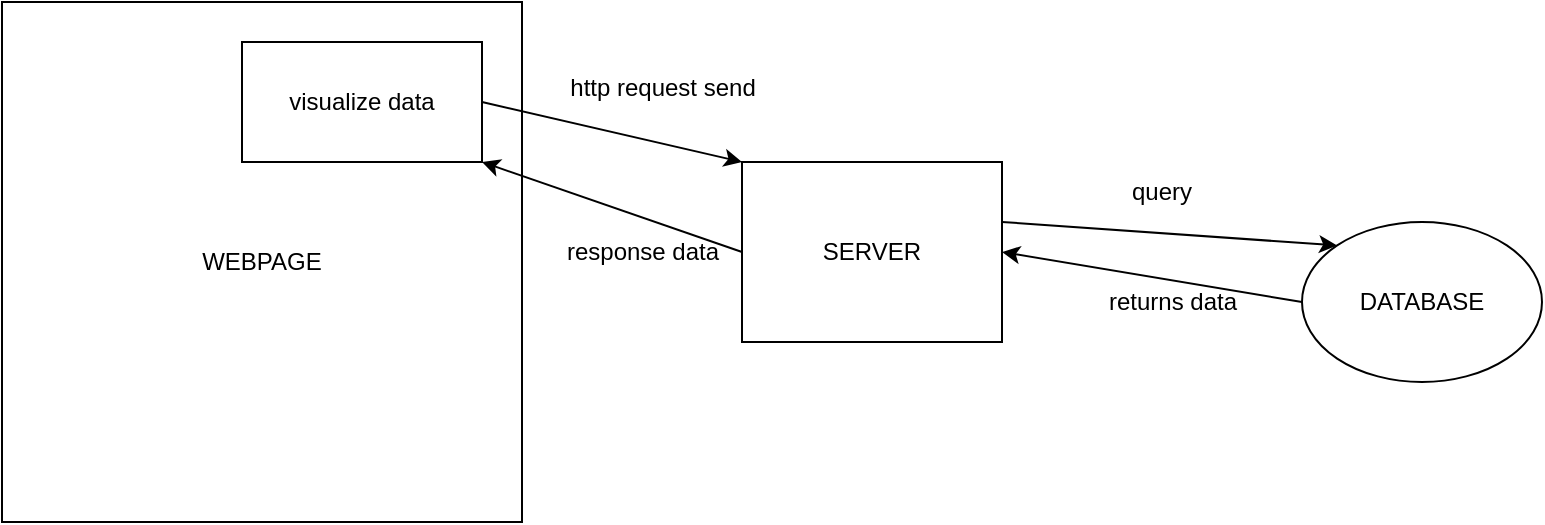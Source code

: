 <mxfile version="21.5.1" type="device">
  <diagram name="Page-1" id="KzixQ8kno6WlsTXrzMlm">
    <mxGraphModel dx="922" dy="497" grid="1" gridSize="10" guides="1" tooltips="1" connect="1" arrows="1" fold="1" page="1" pageScale="1" pageWidth="850" pageHeight="1100" math="0" shadow="0">
      <root>
        <mxCell id="0" />
        <mxCell id="1" parent="0" />
        <mxCell id="LDkuFg_29Ft6FHdoCB_Z-3" value="WEBPAGE" style="whiteSpace=wrap;html=1;aspect=fixed;" vertex="1" parent="1">
          <mxGeometry x="20" y="100" width="260" height="260" as="geometry" />
        </mxCell>
        <mxCell id="LDkuFg_29Ft6FHdoCB_Z-4" value="DATABASE" style="ellipse;whiteSpace=wrap;html=1;" vertex="1" parent="1">
          <mxGeometry x="670" y="210" width="120" height="80" as="geometry" />
        </mxCell>
        <mxCell id="LDkuFg_29Ft6FHdoCB_Z-5" value="SERVER" style="rounded=0;whiteSpace=wrap;html=1;" vertex="1" parent="1">
          <mxGeometry x="390" y="180" width="130" height="90" as="geometry" />
        </mxCell>
        <mxCell id="LDkuFg_29Ft6FHdoCB_Z-6" value="visualize data" style="rounded=0;whiteSpace=wrap;html=1;" vertex="1" parent="1">
          <mxGeometry x="140" y="120" width="120" height="60" as="geometry" />
        </mxCell>
        <mxCell id="LDkuFg_29Ft6FHdoCB_Z-7" value="" style="endArrow=classic;html=1;rounded=0;exitX=1;exitY=0.5;exitDx=0;exitDy=0;entryX=0;entryY=0;entryDx=0;entryDy=0;" edge="1" parent="1" source="LDkuFg_29Ft6FHdoCB_Z-6" target="LDkuFg_29Ft6FHdoCB_Z-5">
          <mxGeometry width="50" height="50" relative="1" as="geometry">
            <mxPoint x="400" y="280" as="sourcePoint" />
            <mxPoint x="450" y="230" as="targetPoint" />
          </mxGeometry>
        </mxCell>
        <mxCell id="LDkuFg_29Ft6FHdoCB_Z-8" value="http request send" style="text;html=1;align=center;verticalAlign=middle;resizable=0;points=[];autosize=1;strokeColor=none;fillColor=none;" vertex="1" parent="1">
          <mxGeometry x="290" y="128" width="120" height="30" as="geometry" />
        </mxCell>
        <mxCell id="LDkuFg_29Ft6FHdoCB_Z-9" value="" style="endArrow=classic;html=1;rounded=0;exitX=1;exitY=0.5;exitDx=0;exitDy=0;entryX=0;entryY=0;entryDx=0;entryDy=0;" edge="1" parent="1" target="LDkuFg_29Ft6FHdoCB_Z-4">
          <mxGeometry width="50" height="50" relative="1" as="geometry">
            <mxPoint x="520" y="210" as="sourcePoint" />
            <mxPoint x="650" y="240" as="targetPoint" />
          </mxGeometry>
        </mxCell>
        <mxCell id="LDkuFg_29Ft6FHdoCB_Z-12" value="query" style="text;html=1;strokeColor=none;fillColor=none;align=center;verticalAlign=middle;whiteSpace=wrap;rounded=0;" vertex="1" parent="1">
          <mxGeometry x="570" y="180" width="60" height="30" as="geometry" />
        </mxCell>
        <mxCell id="LDkuFg_29Ft6FHdoCB_Z-13" value="" style="endArrow=classic;html=1;rounded=0;exitX=0;exitY=0.5;exitDx=0;exitDy=0;entryX=1;entryY=0.5;entryDx=0;entryDy=0;" edge="1" parent="1" source="LDkuFg_29Ft6FHdoCB_Z-4" target="LDkuFg_29Ft6FHdoCB_Z-5">
          <mxGeometry width="50" height="50" relative="1" as="geometry">
            <mxPoint x="400" y="280" as="sourcePoint" />
            <mxPoint x="450" y="230" as="targetPoint" />
          </mxGeometry>
        </mxCell>
        <mxCell id="LDkuFg_29Ft6FHdoCB_Z-14" value="returns data" style="text;html=1;align=center;verticalAlign=middle;resizable=0;points=[];autosize=1;strokeColor=none;fillColor=none;" vertex="1" parent="1">
          <mxGeometry x="560" y="235" width="90" height="30" as="geometry" />
        </mxCell>
        <mxCell id="LDkuFg_29Ft6FHdoCB_Z-15" value="" style="endArrow=classic;html=1;rounded=0;exitX=0;exitY=0.5;exitDx=0;exitDy=0;entryX=1;entryY=1;entryDx=0;entryDy=0;" edge="1" parent="1" source="LDkuFg_29Ft6FHdoCB_Z-5" target="LDkuFg_29Ft6FHdoCB_Z-6">
          <mxGeometry width="50" height="50" relative="1" as="geometry">
            <mxPoint x="400" y="280" as="sourcePoint" />
            <mxPoint x="450" y="230" as="targetPoint" />
          </mxGeometry>
        </mxCell>
        <mxCell id="LDkuFg_29Ft6FHdoCB_Z-16" value="response data" style="text;html=1;align=center;verticalAlign=middle;resizable=0;points=[];autosize=1;strokeColor=none;fillColor=none;" vertex="1" parent="1">
          <mxGeometry x="290" y="210" width="100" height="30" as="geometry" />
        </mxCell>
      </root>
    </mxGraphModel>
  </diagram>
</mxfile>
